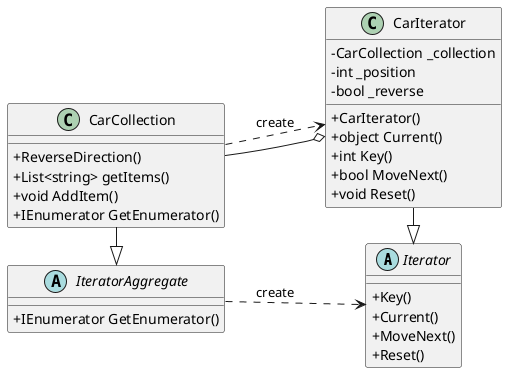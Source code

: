 @startuml scenario_uml
skinparam classAttributeIconSize 0
left to right direction

abstract class Iterator{
    +Key()
    +Current()
    +MoveNext()
    +Reset()
}

abstract class IteratorAggregate{
    +IEnumerator GetEnumerator()
}

class CarIterator{
    -CarCollection _collection
    -int _position
    -bool _reverse

    +CarIterator()
    +object Current()
    +int Key()
    +bool MoveNext()
    +void Reset()
}

class CarCollection{
    +ReverseDirection()
    +List<string> getItems()
    +void AddItem()
    +IEnumerator GetEnumerator()
}

CarCollection ..> CarIterator : create
CarCollection --o CarIterator
CarIterator -|> Iterator
CarCollection -|> IteratorAggregate
IteratorAggregate ..> Iterator : create

@enduml
